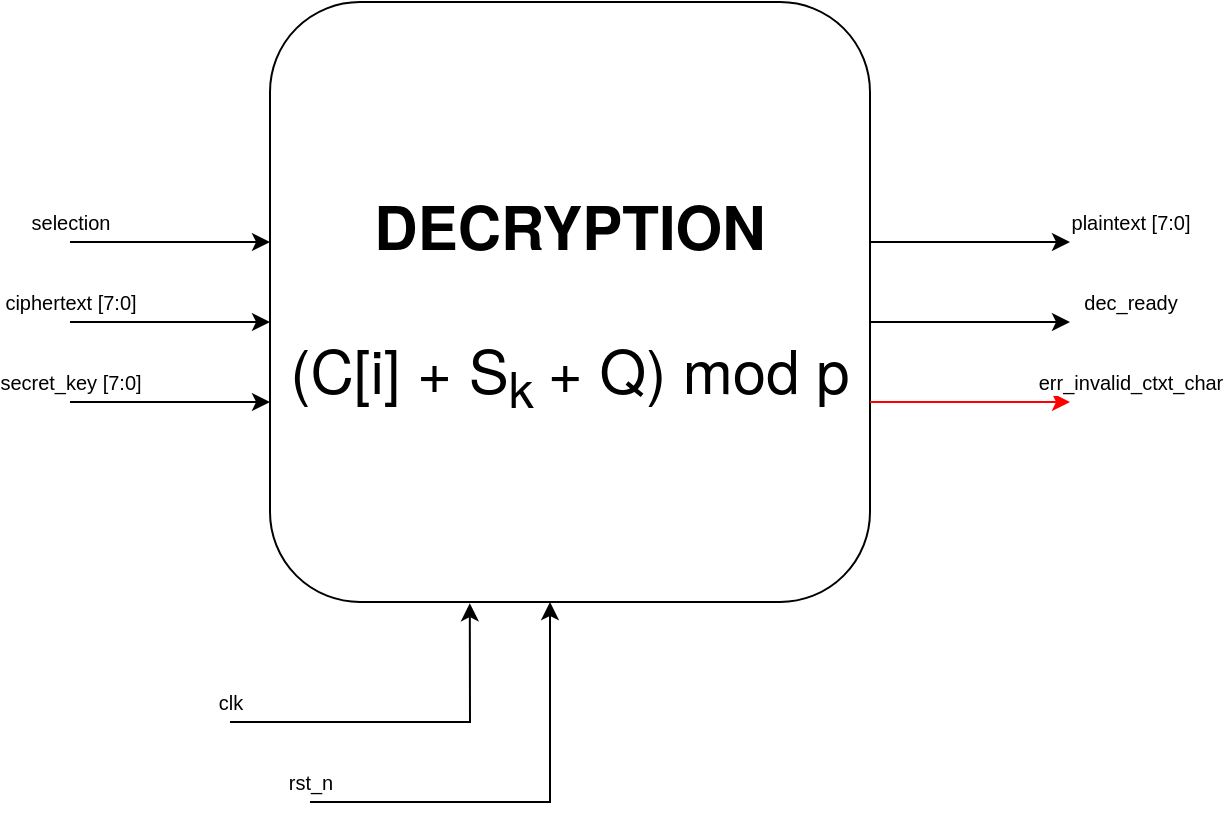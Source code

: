 <mxfile version="20.4.1" type="device"><diagram id="M461wpIUfDeF2jwGqMMH" name="Pagina-1"><mxGraphModel dx="1306" dy="837" grid="1" gridSize="10" guides="1" tooltips="1" connect="1" arrows="1" fold="1" page="1" pageScale="1" pageWidth="827" pageHeight="1169" math="0" shadow="0"><root><mxCell id="0"/><mxCell id="1" parent="0"/><mxCell id="MR9qhwA7fvAtLzlXul_z-1" value="" style="rounded=0;whiteSpace=wrap;html=1;" vertex="1" parent="1"><mxGeometry x="350" y="400" width="120" height="60" as="geometry"/></mxCell><mxCell id="MR9qhwA7fvAtLzlXul_z-2" value="&lt;font data-font-src=&quot;https://fonts.googleapis.com/css?family=Helvetica+Neue&quot; face=&quot;Helvetica Neue&quot; style=&quot;font-size: 30px;&quot;&gt;&lt;b&gt;DECRYPTION&lt;/b&gt;&lt;br&gt;&lt;br&gt;(C[i] + S&lt;sub&gt;k &lt;/sub&gt;+ Q) mod p&lt;br&gt;&lt;/font&gt;" style="whiteSpace=wrap;html=1;aspect=fixed;rounded=1;strokeWidth=1;" vertex="1" parent="1"><mxGeometry x="260" y="160" width="300" height="300" as="geometry"/></mxCell><mxCell id="MR9qhwA7fvAtLzlXul_z-3" value="" style="endArrow=classic;html=1;rounded=0;fontSize=40;entryX=0.333;entryY=1.002;entryDx=0;entryDy=0;entryPerimeter=0;" edge="1" parent="1" target="MR9qhwA7fvAtLzlXul_z-2"><mxGeometry relative="1" as="geometry"><mxPoint x="240" y="520" as="sourcePoint"/><mxPoint x="360" y="520" as="targetPoint"/><Array as="points"><mxPoint x="300" y="520"/><mxPoint x="360" y="520"/></Array></mxGeometry></mxCell><mxCell id="MR9qhwA7fvAtLzlXul_z-4" value="clk" style="edgeLabel;resizable=0;html=1;align=center;verticalAlign=middle;rounded=1;strokeWidth=1;fontSize=10;" connectable="0" vertex="1" parent="MR9qhwA7fvAtLzlXul_z-3"><mxGeometry relative="1" as="geometry"><mxPoint x="-90" y="-10" as="offset"/></mxGeometry></mxCell><mxCell id="MR9qhwA7fvAtLzlXul_z-9" value="" style="endArrow=classic;html=1;rounded=0;fontSize=40;" edge="1" parent="1"><mxGeometry relative="1" as="geometry"><mxPoint x="160" y="320" as="sourcePoint"/><mxPoint x="260" y="320" as="targetPoint"/></mxGeometry></mxCell><mxCell id="MR9qhwA7fvAtLzlXul_z-10" value="ciphertext [7:0]" style="edgeLabel;resizable=0;html=1;align=center;verticalAlign=middle;rounded=1;strokeWidth=1;fontSize=10;" connectable="0" vertex="1" parent="MR9qhwA7fvAtLzlXul_z-9"><mxGeometry relative="1" as="geometry"><mxPoint x="-50" y="-10" as="offset"/></mxGeometry></mxCell><mxCell id="MR9qhwA7fvAtLzlXul_z-11" value="" style="endArrow=classic;html=1;rounded=0;fontSize=40;" edge="1" parent="1"><mxGeometry relative="1" as="geometry"><mxPoint x="160" y="280" as="sourcePoint"/><mxPoint x="260" y="280" as="targetPoint"/></mxGeometry></mxCell><mxCell id="MR9qhwA7fvAtLzlXul_z-12" value="selection" style="edgeLabel;resizable=0;html=1;align=center;verticalAlign=middle;rounded=1;strokeWidth=1;fontSize=10;" connectable="0" vertex="1" parent="MR9qhwA7fvAtLzlXul_z-11"><mxGeometry relative="1" as="geometry"><mxPoint x="-50" y="-10" as="offset"/></mxGeometry></mxCell><mxCell id="MR9qhwA7fvAtLzlXul_z-13" value="" style="endArrow=classic;html=1;rounded=0;fontSize=40;" edge="1" parent="1"><mxGeometry relative="1" as="geometry"><mxPoint x="280" y="560" as="sourcePoint"/><mxPoint x="400" y="460" as="targetPoint"/><Array as="points"><mxPoint x="400" y="560"/></Array></mxGeometry></mxCell><mxCell id="MR9qhwA7fvAtLzlXul_z-14" value="rst_n" style="edgeLabel;resizable=0;html=1;align=center;verticalAlign=middle;rounded=1;strokeWidth=1;fontSize=10;" connectable="0" vertex="1" parent="MR9qhwA7fvAtLzlXul_z-13"><mxGeometry relative="1" as="geometry"><mxPoint x="-110" y="-10" as="offset"/></mxGeometry></mxCell><mxCell id="MR9qhwA7fvAtLzlXul_z-19" value="" style="endArrow=classic;html=1;rounded=0;fontSize=40;" edge="1" parent="1"><mxGeometry relative="1" as="geometry"><mxPoint x="560" y="320" as="sourcePoint"/><mxPoint x="660" y="320" as="targetPoint"/></mxGeometry></mxCell><mxCell id="MR9qhwA7fvAtLzlXul_z-20" value="dec_ready" style="edgeLabel;resizable=0;html=1;align=center;verticalAlign=middle;rounded=1;strokeWidth=1;fontSize=10;" connectable="0" vertex="1" parent="MR9qhwA7fvAtLzlXul_z-19"><mxGeometry relative="1" as="geometry"><mxPoint x="80" y="-10" as="offset"/></mxGeometry></mxCell><mxCell id="MR9qhwA7fvAtLzlXul_z-21" value="" style="endArrow=classic;html=1;rounded=0;fontSize=40;" edge="1" parent="1"><mxGeometry relative="1" as="geometry"><mxPoint x="560" y="280" as="sourcePoint"/><mxPoint x="660" y="280" as="targetPoint"/></mxGeometry></mxCell><mxCell id="MR9qhwA7fvAtLzlXul_z-22" value="plaintext [7:0]" style="edgeLabel;resizable=0;html=1;align=center;verticalAlign=middle;rounded=1;strokeWidth=1;fontSize=10;" connectable="0" vertex="1" parent="MR9qhwA7fvAtLzlXul_z-21"><mxGeometry relative="1" as="geometry"><mxPoint x="80" y="-10" as="offset"/></mxGeometry></mxCell><mxCell id="MR9qhwA7fvAtLzlXul_z-25" value="" style="endArrow=classic;html=1;rounded=0;fontSize=40;" edge="1" parent="1"><mxGeometry relative="1" as="geometry"><mxPoint x="160" y="360" as="sourcePoint"/><mxPoint x="260" y="360" as="targetPoint"/></mxGeometry></mxCell><mxCell id="MR9qhwA7fvAtLzlXul_z-26" value="secret_key [7:0]" style="edgeLabel;resizable=0;html=1;align=center;verticalAlign=middle;rounded=1;strokeWidth=1;fontSize=10;" connectable="0" vertex="1" parent="MR9qhwA7fvAtLzlXul_z-25"><mxGeometry relative="1" as="geometry"><mxPoint x="-50" y="-10" as="offset"/></mxGeometry></mxCell><mxCell id="MR9qhwA7fvAtLzlXul_z-27" value="" style="endArrow=classic;html=1;rounded=0;fontSize=40;strokeColor=#FF0000;" edge="1" parent="1"><mxGeometry relative="1" as="geometry"><mxPoint x="560" y="360" as="sourcePoint"/><mxPoint x="660" y="360" as="targetPoint"/></mxGeometry></mxCell><mxCell id="MR9qhwA7fvAtLzlXul_z-28" value="err_invalid_ctxt_char" style="edgeLabel;resizable=0;html=1;align=center;verticalAlign=middle;rounded=1;strokeWidth=1;fontSize=10;" connectable="0" vertex="1" parent="MR9qhwA7fvAtLzlXul_z-27"><mxGeometry relative="1" as="geometry"><mxPoint x="80" y="-10" as="offset"/></mxGeometry></mxCell></root></mxGraphModel></diagram></mxfile>